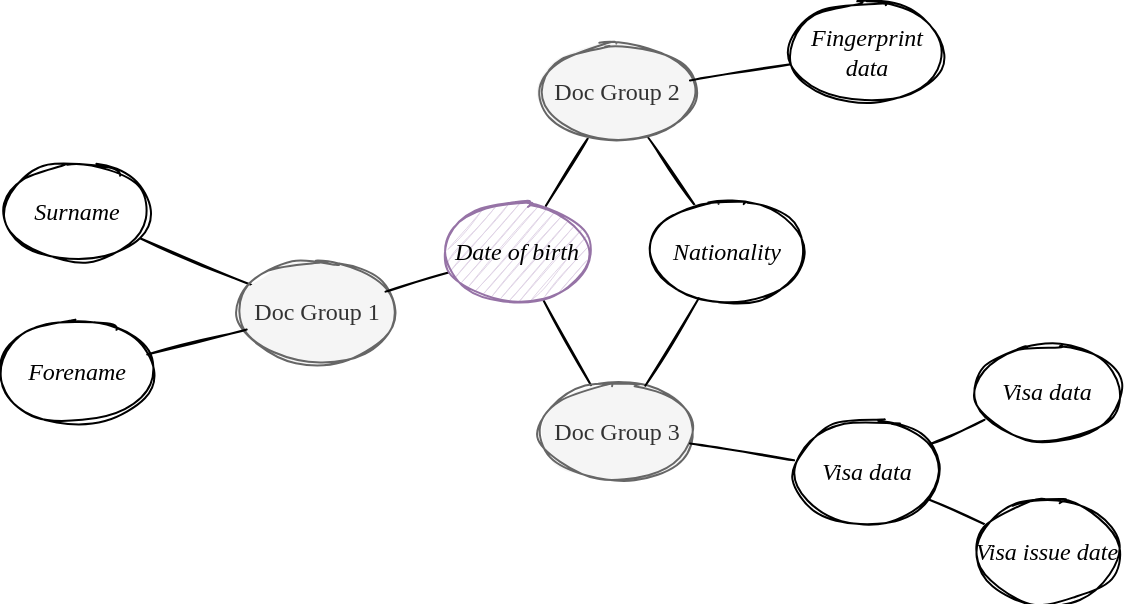 <mxfile version="14.1.8" type="device"><diagram name="Page-1" id="42789a77-a242-8287-6e28-9cd8cfd52e62"><mxGraphModel dx="932" dy="658" grid="1" gridSize="10" guides="1" tooltips="1" connect="1" arrows="1" fold="1" page="1" pageScale="1" pageWidth="1100" pageHeight="850" background="#ffffff" math="0" shadow="0"><root><mxCell id="0"/><mxCell id="1" parent="0"/><mxCell id="1ea317790d2ca983-21" value="" style="edgeStyle=none;rounded=1;html=1;labelBackgroundColor=none;startArrow=none;startFill=0;startSize=5;endArrow=none;endFill=0;endSize=5;jettySize=auto;orthogonalLoop=1;strokeWidth=1;fontFamily=Futura;fontSize=12;sketch=1;shadow=0;" parent="1" source="1ea317790d2ca983-2" target="1ea317790d2ca983-11" edge="1"><mxGeometry relative="1" as="geometry"/></mxCell><mxCell id="1ea317790d2ca983-22" value="" style="edgeStyle=none;rounded=1;html=1;labelBackgroundColor=none;startArrow=none;startFill=0;startSize=5;endArrow=none;endFill=0;endSize=5;jettySize=auto;orthogonalLoop=1;strokeWidth=1;fontFamily=Futura;fontSize=12;sketch=1;shadow=0;" parent="1" source="1ea317790d2ca983-2" target="1ea317790d2ca983-6" edge="1"><mxGeometry relative="1" as="geometry"/></mxCell><mxCell id="1ea317790d2ca983-2" value="&lt;span&gt;Doc Group 2&lt;/span&gt;" style="ellipse;whiteSpace=wrap;html=1;rounded=0;shadow=0;comic=0;labelBackgroundColor=none;strokeWidth=1;fontFamily=Futura;fontSize=12;align=center;fillColor=#f5f5f5;sketch=1;fillStyle=solid;strokeColor=#666666;fontColor=#333333;" parent="1" vertex="1"><mxGeometry x="350" y="80" width="75" height="50" as="geometry"/></mxCell><mxCell id="1ea317790d2ca983-16" value="" style="edgeStyle=none;rounded=1;html=1;labelBackgroundColor=none;startArrow=none;startFill=0;startSize=5;endArrow=none;endFill=0;endSize=5;jettySize=auto;orthogonalLoop=1;strokeWidth=1;fontFamily=Futura;fontSize=12;sketch=1;shadow=0;" parent="1" source="1ea317790d2ca983-2" target="1ea317790d2ca983-5" edge="1"><mxGeometry relative="1" as="geometry"/></mxCell><mxCell id="1ea317790d2ca983-5" value="&lt;span&gt;Fingerprint data&lt;br&gt;&lt;/span&gt;" style="ellipse;whiteSpace=wrap;html=1;rounded=0;shadow=0;comic=0;labelBackgroundColor=none;strokeWidth=1;fontFamily=Futura;fontSize=12;align=center;sketch=1;fontStyle=2" parent="1" vertex="1"><mxGeometry x="475" y="60" width="75" height="50" as="geometry"/></mxCell><mxCell id="1ea317790d2ca983-6" value="Nationality" style="ellipse;whiteSpace=wrap;html=1;rounded=0;shadow=0;comic=0;labelBackgroundColor=none;strokeWidth=1;fontFamily=Futura;fontSize=12;align=center;sketch=1;fontStyle=2" parent="1" vertex="1"><mxGeometry x="405" y="160" width="75" height="50" as="geometry"/></mxCell><mxCell id="1ea317790d2ca983-8" value="Forename" style="ellipse;whiteSpace=wrap;html=1;rounded=0;shadow=0;comic=0;labelBackgroundColor=none;strokeWidth=1;fontFamily=Futura;fontSize=12;align=center;sketch=1;fontStyle=2" parent="1" vertex="1"><mxGeometry x="80" y="220" width="75" height="50" as="geometry"/></mxCell><mxCell id="1ea317790d2ca983-19" value="" style="edgeStyle=none;rounded=1;html=1;labelBackgroundColor=none;startArrow=none;startFill=0;startSize=5;endArrow=none;endFill=0;endSize=5;jettySize=auto;orthogonalLoop=1;strokeWidth=1;fontFamily=Futura;fontSize=12;sketch=1;shadow=0;" parent="1" source="1ea317790d2ca983-9" target="1ea317790d2ca983-10" edge="1"><mxGeometry relative="1" as="geometry"/></mxCell><mxCell id="1ea317790d2ca983-9" value="Doc Group 1" style="ellipse;whiteSpace=wrap;html=1;rounded=0;shadow=0;comic=0;labelBackgroundColor=none;strokeWidth=1;fontFamily=Futura;fontSize=12;align=center;fillColor=#f5f5f5;sketch=1;fillStyle=solid;strokeColor=#666666;fontColor=#333333;" parent="1" vertex="1"><mxGeometry x="200" y="190" width="75" height="50" as="geometry"/></mxCell><mxCell id="1ea317790d2ca983-20" value="" style="edgeStyle=none;rounded=1;html=1;labelBackgroundColor=none;startArrow=none;startFill=0;startSize=5;endArrow=none;endFill=0;endSize=5;jettySize=auto;orthogonalLoop=1;strokeWidth=1;fontFamily=Futura;fontSize=12;sketch=1;shadow=0;" parent="1" source="1ea317790d2ca983-9" target="1ea317790d2ca983-11" edge="1"><mxGeometry relative="1" as="geometry"/></mxCell><mxCell id="1ea317790d2ca983-10" value="&lt;span&gt;Surname&lt;/span&gt;" style="ellipse;whiteSpace=wrap;html=1;rounded=0;shadow=0;comic=0;labelBackgroundColor=none;strokeWidth=1;fontFamily=Futura;fontSize=12;align=center;sketch=1;fontStyle=2" parent="1" vertex="1"><mxGeometry x="80" y="140" width="75" height="50" as="geometry"/></mxCell><mxCell id="1ea317790d2ca983-18" value="" style="edgeStyle=none;rounded=1;html=1;labelBackgroundColor=none;startArrow=none;startFill=0;startSize=5;endArrow=none;endFill=0;endSize=5;jettySize=auto;orthogonalLoop=1;strokeWidth=1;fontFamily=Futura;fontSize=12;sketch=1;shadow=0;" parent="1" source="1ea317790d2ca983-9" target="1ea317790d2ca983-8" edge="1"><mxGeometry relative="1" as="geometry"/></mxCell><mxCell id="NvuCMdMbBBOmoYXRhfyn-2" style="edgeStyle=none;rounded=0;sketch=1;orthogonalLoop=1;jettySize=auto;html=1;shadow=0;strokeColor=#000000;fontFamily=Futura;endArrow=none;endFill=0;" parent="1" source="1ea317790d2ca983-11" target="NvuCMdMbBBOmoYXRhfyn-1" edge="1"><mxGeometry relative="1" as="geometry"/></mxCell><mxCell id="1ea317790d2ca983-11" value="&lt;span&gt;Date of birth&lt;/span&gt;" style="ellipse;whiteSpace=wrap;html=1;rounded=0;shadow=0;comic=0;labelBackgroundColor=none;strokeWidth=1;fontFamily=Futura;fontSize=12;align=center;sketch=1;fillStyle=hachure;fillColor=#e1d5e7;strokeColor=#9673a6;fontStyle=2" parent="1" vertex="1"><mxGeometry x="300" y="160" width="75" height="50" as="geometry"/></mxCell><mxCell id="NvuCMdMbBBOmoYXRhfyn-1" value="Doc Group 3" style="ellipse;whiteSpace=wrap;html=1;rounded=0;shadow=0;comic=0;labelBackgroundColor=none;strokeWidth=1;fontFamily=Futura;fontSize=12;align=center;fillColor=#f5f5f5;sketch=1;fillStyle=solid;strokeColor=#666666;fontColor=#333333;" parent="1" vertex="1"><mxGeometry x="350" y="250" width="75" height="50" as="geometry"/></mxCell><mxCell id="ACYJ0EaWshm9Af10iNYx-2" value="" style="edgeStyle=none;rounded=1;html=1;labelBackgroundColor=none;startArrow=none;startFill=0;startSize=5;endArrow=none;endFill=0;endSize=5;jettySize=auto;orthogonalLoop=1;strokeWidth=1;fontFamily=Futura;fontSize=12;sketch=1;shadow=0;" parent="1" source="1ea317790d2ca983-6" target="NvuCMdMbBBOmoYXRhfyn-1" edge="1"><mxGeometry relative="1" as="geometry"><mxPoint x="330.192" y="285.097" as="sourcePoint"/><mxPoint x="409.867" y="214.933" as="targetPoint"/></mxGeometry></mxCell><mxCell id="ACYJ0EaWshm9Af10iNYx-6" value="" style="edgeStyle=none;rounded=0;orthogonalLoop=1;jettySize=auto;html=1;endArrow=none;endFill=0;sketch=1;fontFamily=Futura;" parent="1" source="ACYJ0EaWshm9Af10iNYx-4" target="2" edge="1"><mxGeometry relative="1" as="geometry"/></mxCell><mxCell id="ACYJ0EaWshm9Af10iNYx-8" value="" style="edgeStyle=none;rounded=0;orthogonalLoop=1;jettySize=auto;html=1;endArrow=none;endFill=0;sketch=1;fontFamily=Futura;" parent="1" source="ACYJ0EaWshm9Af10iNYx-4" target="ACYJ0EaWshm9Af10iNYx-7" edge="1"><mxGeometry relative="1" as="geometry"/></mxCell><mxCell id="ACYJ0EaWshm9Af10iNYx-4" value="Visa data" style="ellipse;whiteSpace=wrap;html=1;rounded=0;shadow=0;comic=0;labelBackgroundColor=none;strokeWidth=1;fontFamily=Futura;fontSize=12;align=center;sketch=1;fontStyle=2" parent="1" vertex="1"><mxGeometry x="475" y="270" width="75" height="50" as="geometry"/></mxCell><mxCell id="ACYJ0EaWshm9Af10iNYx-5" style="edgeStyle=none;rounded=0;sketch=1;orthogonalLoop=1;jettySize=auto;html=1;shadow=0;strokeColor=#000000;fontFamily=Futura;endArrow=none;endFill=0;" parent="1" source="NvuCMdMbBBOmoYXRhfyn-1" target="ACYJ0EaWshm9Af10iNYx-4" edge="1"><mxGeometry relative="1" as="geometry"><mxPoint x="300.309" y="145.156" as="sourcePoint"/><mxPoint x="334.715" y="114.856" as="targetPoint"/></mxGeometry></mxCell><mxCell id="2" value="Visa issue date" style="ellipse;whiteSpace=wrap;html=1;rounded=0;shadow=0;comic=0;labelBackgroundColor=none;strokeWidth=1;fontFamily=Futura;fontSize=12;align=center;sketch=1;fontStyle=2" parent="1" vertex="1"><mxGeometry x="565" y="310" width="75" height="50" as="geometry"/></mxCell><mxCell id="ACYJ0EaWshm9Af10iNYx-7" value="Visa data" style="ellipse;whiteSpace=wrap;html=1;rounded=0;shadow=0;comic=0;labelBackgroundColor=none;strokeWidth=1;fontFamily=Futura;fontSize=12;align=center;sketch=1;fontStyle=2" parent="1" vertex="1"><mxGeometry x="565" y="230" width="75" height="50" as="geometry"/></mxCell></root></mxGraphModel></diagram></mxfile>